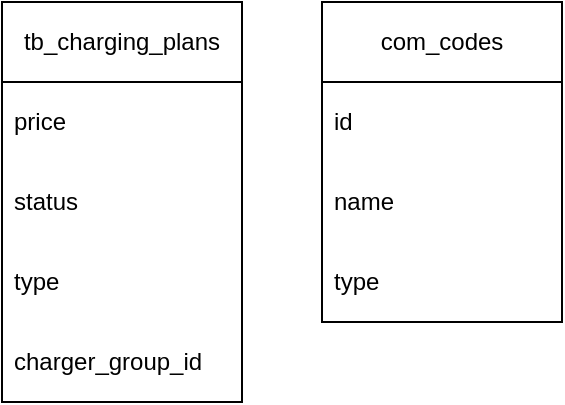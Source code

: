 <mxfile version="21.0.2" type="github">
  <diagram name="Page-1" id="97916047-d0de-89f5-080d-49f4d83e522f">
    <mxGraphModel dx="2074" dy="1124" grid="1" gridSize="10" guides="1" tooltips="1" connect="1" arrows="1" fold="1" page="1" pageScale="1.5" pageWidth="1169" pageHeight="827" background="none" math="0" shadow="0">
      <root>
        <mxCell id="0" />
        <mxCell id="1" parent="0" />
        <mxCell id="-jOjXFygpr9pMy10PxjJ-55" value="tb_charging_plans" style="swimlane;fontStyle=0;childLayout=stackLayout;horizontal=1;startSize=40;horizontalStack=0;resizeParent=1;resizeParentMax=0;resizeLast=0;collapsible=1;marginBottom=0;whiteSpace=wrap;html=1;" vertex="1" parent="1">
          <mxGeometry x="160" y="440" width="120" height="200" as="geometry">
            <mxRectangle x="200" y="440" width="140" height="40" as="alternateBounds" />
          </mxGeometry>
        </mxCell>
        <mxCell id="-jOjXFygpr9pMy10PxjJ-56" value="price" style="text;strokeColor=none;fillColor=none;align=left;verticalAlign=middle;spacingLeft=4;spacingRight=4;overflow=hidden;points=[[0,0.5],[1,0.5]];portConstraint=eastwest;rotatable=0;whiteSpace=wrap;html=1;" vertex="1" parent="-jOjXFygpr9pMy10PxjJ-55">
          <mxGeometry y="40" width="120" height="40" as="geometry" />
        </mxCell>
        <mxCell id="-jOjXFygpr9pMy10PxjJ-57" value="status" style="text;strokeColor=none;fillColor=none;align=left;verticalAlign=middle;spacingLeft=4;spacingRight=4;overflow=hidden;points=[[0,0.5],[1,0.5]];portConstraint=eastwest;rotatable=0;whiteSpace=wrap;html=1;" vertex="1" parent="-jOjXFygpr9pMy10PxjJ-55">
          <mxGeometry y="80" width="120" height="40" as="geometry" />
        </mxCell>
        <mxCell id="-jOjXFygpr9pMy10PxjJ-58" value="type" style="text;strokeColor=none;fillColor=none;align=left;verticalAlign=middle;spacingLeft=4;spacingRight=4;overflow=hidden;points=[[0,0.5],[1,0.5]];portConstraint=eastwest;rotatable=0;whiteSpace=wrap;html=1;" vertex="1" parent="-jOjXFygpr9pMy10PxjJ-55">
          <mxGeometry y="120" width="120" height="40" as="geometry" />
        </mxCell>
        <mxCell id="-jOjXFygpr9pMy10PxjJ-62" value="charger_group_id" style="text;strokeColor=none;fillColor=none;align=left;verticalAlign=middle;spacingLeft=4;spacingRight=4;overflow=hidden;points=[[0,0.5],[1,0.5]];portConstraint=eastwest;rotatable=0;whiteSpace=wrap;html=1;" vertex="1" parent="-jOjXFygpr9pMy10PxjJ-55">
          <mxGeometry y="160" width="120" height="40" as="geometry" />
        </mxCell>
        <mxCell id="-jOjXFygpr9pMy10PxjJ-63" value="com_codes" style="swimlane;fontStyle=0;childLayout=stackLayout;horizontal=1;startSize=40;horizontalStack=0;resizeParent=1;resizeParentMax=0;resizeLast=0;collapsible=1;marginBottom=0;whiteSpace=wrap;html=1;" vertex="1" parent="1">
          <mxGeometry x="320" y="440" width="120" height="160" as="geometry">
            <mxRectangle x="200" y="440" width="140" height="40" as="alternateBounds" />
          </mxGeometry>
        </mxCell>
        <mxCell id="-jOjXFygpr9pMy10PxjJ-64" value="id" style="text;strokeColor=none;fillColor=none;align=left;verticalAlign=middle;spacingLeft=4;spacingRight=4;overflow=hidden;points=[[0,0.5],[1,0.5]];portConstraint=eastwest;rotatable=0;whiteSpace=wrap;html=1;" vertex="1" parent="-jOjXFygpr9pMy10PxjJ-63">
          <mxGeometry y="40" width="120" height="40" as="geometry" />
        </mxCell>
        <mxCell id="-jOjXFygpr9pMy10PxjJ-65" value="name" style="text;strokeColor=none;fillColor=none;align=left;verticalAlign=middle;spacingLeft=4;spacingRight=4;overflow=hidden;points=[[0,0.5],[1,0.5]];portConstraint=eastwest;rotatable=0;whiteSpace=wrap;html=1;" vertex="1" parent="-jOjXFygpr9pMy10PxjJ-63">
          <mxGeometry y="80" width="120" height="40" as="geometry" />
        </mxCell>
        <mxCell id="-jOjXFygpr9pMy10PxjJ-66" value="type" style="text;strokeColor=none;fillColor=none;align=left;verticalAlign=middle;spacingLeft=4;spacingRight=4;overflow=hidden;points=[[0,0.5],[1,0.5]];portConstraint=eastwest;rotatable=0;whiteSpace=wrap;html=1;" vertex="1" parent="-jOjXFygpr9pMy10PxjJ-63">
          <mxGeometry y="120" width="120" height="40" as="geometry" />
        </mxCell>
      </root>
    </mxGraphModel>
  </diagram>
</mxfile>
